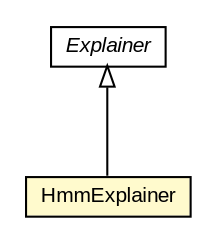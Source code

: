 #!/usr/local/bin/dot
#
# Class diagram 
# Generated by UMLGraph version 5.3 (http://www.umlgraph.org/)
#

digraph G {
	edge [fontname="arial",fontsize=10,labelfontname="arial",labelfontsize=10];
	node [fontname="arial",fontsize=10,shape=plaintext];
	nodesep=0.25;
	ranksep=0.5;
	// context.arch.intelligibility.hmm.HmmExplainer
	c53705 [label=<<table title="context.arch.intelligibility.hmm.HmmExplainer" border="0" cellborder="1" cellspacing="0" cellpadding="2" port="p" bgcolor="lemonChiffon" href="./HmmExplainer.html">
		<tr><td><table border="0" cellspacing="0" cellpadding="1">
<tr><td align="center" balign="center"> HmmExplainer </td></tr>
		</table></td></tr>
		</table>>, fontname="arial", fontcolor="black", fontsize=10.0];
	// context.arch.intelligibility.Explainer
	c53977 [label=<<table title="context.arch.intelligibility.Explainer" border="0" cellborder="1" cellspacing="0" cellpadding="2" port="p" href="../Explainer.html">
		<tr><td><table border="0" cellspacing="0" cellpadding="1">
<tr><td align="center" balign="center"><font face="arial italic"> Explainer </font></td></tr>
		</table></td></tr>
		</table>>, fontname="arial", fontcolor="black", fontsize=10.0];
	//context.arch.intelligibility.hmm.HmmExplainer extends context.arch.intelligibility.Explainer
	c53977:p -> c53705:p [dir=back,arrowtail=empty];
}

